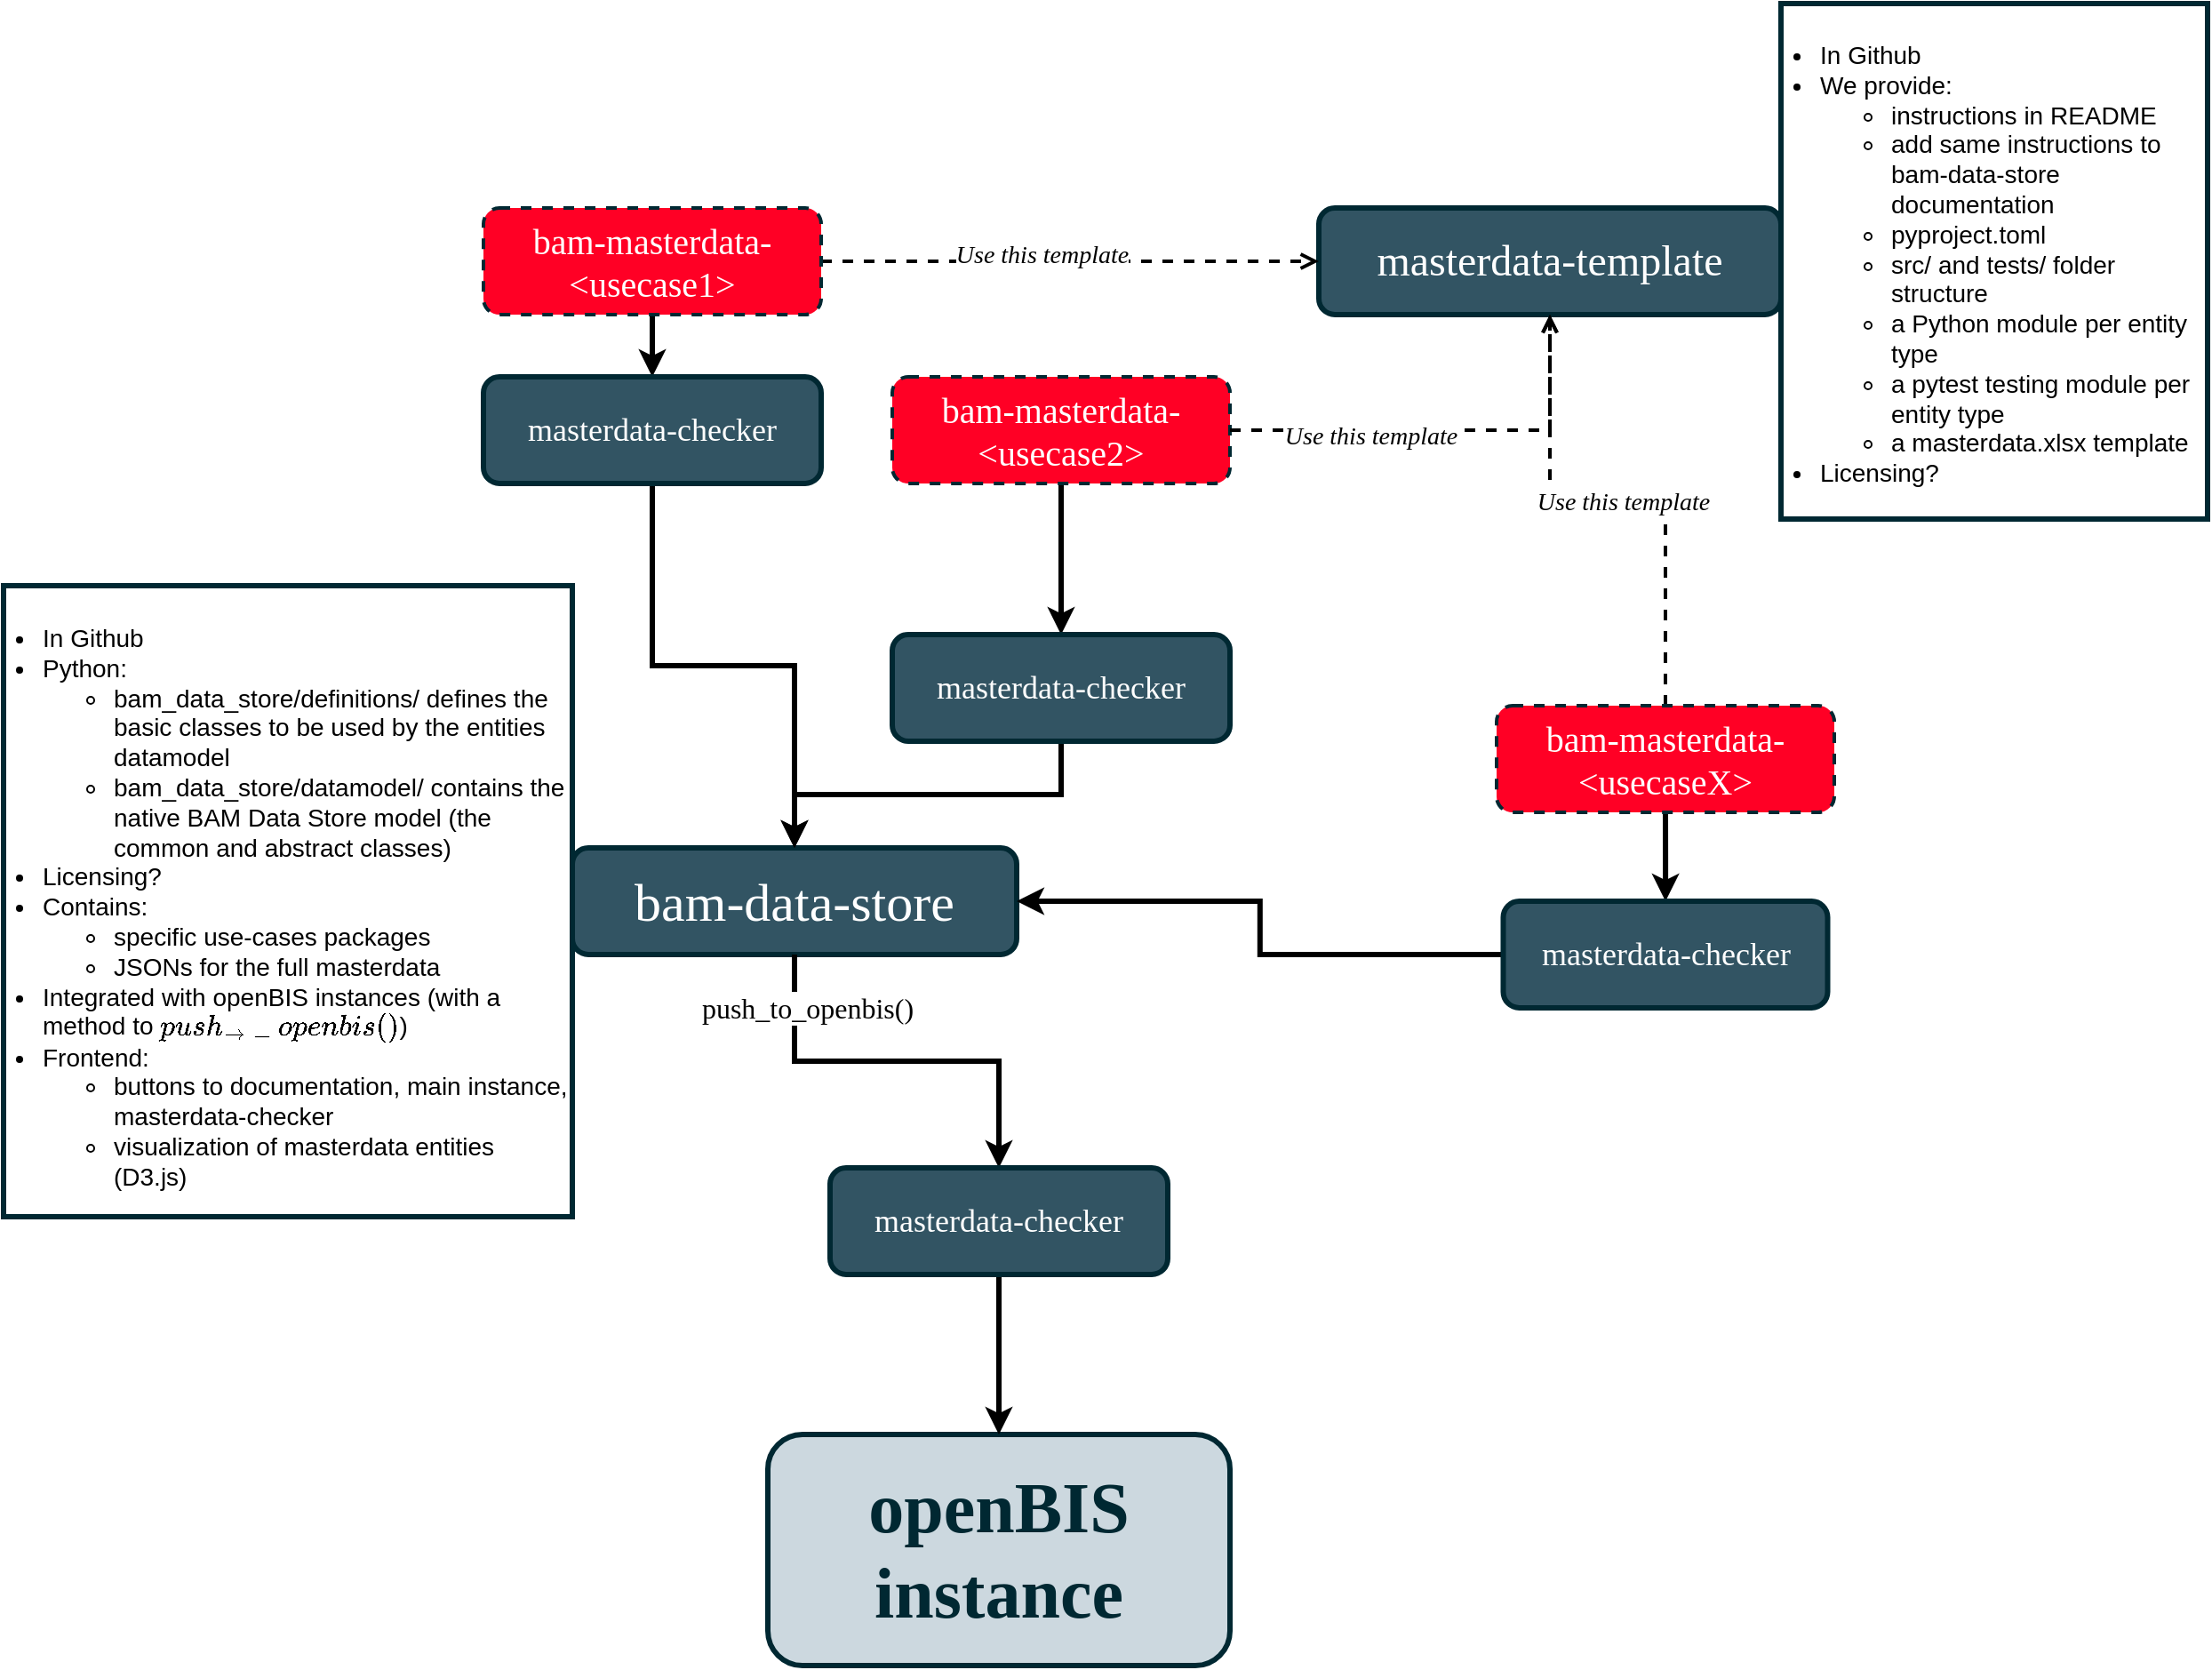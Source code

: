 <mxfile version="25.0.3">
  <diagram name="Page-1" id="0Vyze75IJXNyw1NAYiIs">
    <mxGraphModel dx="2218" dy="1980" grid="1" gridSize="10" guides="1" tooltips="1" connect="1" arrows="1" fold="1" page="1" pageScale="1" pageWidth="850" pageHeight="1100" math="0" shadow="0">
      <root>
        <mxCell id="0" />
        <mxCell id="1" parent="0" />
        <mxCell id="piQVccZ1z7M02Xxa8-p4-25" style="edgeStyle=orthogonalEdgeStyle;rounded=0;orthogonalLoop=1;jettySize=auto;html=1;strokeWidth=3;startArrow=classic;startFill=1;endArrow=none;endFill=0;" edge="1" parent="1" source="piQVccZ1z7M02Xxa8-p4-40" target="piQVccZ1z7M02Xxa8-p4-9">
          <mxGeometry relative="1" as="geometry" />
        </mxCell>
        <mxCell id="piQVccZ1z7M02Xxa8-p4-27" style="edgeStyle=orthogonalEdgeStyle;rounded=0;orthogonalLoop=1;jettySize=auto;html=1;strokeWidth=3;startArrow=classic;startFill=1;endArrow=none;endFill=0;" edge="1" parent="1" source="piQVccZ1z7M02Xxa8-p4-36" target="piQVccZ1z7M02Xxa8-p4-12">
          <mxGeometry relative="1" as="geometry" />
        </mxCell>
        <mxCell id="piQVccZ1z7M02Xxa8-p4-28" style="edgeStyle=orthogonalEdgeStyle;rounded=0;orthogonalLoop=1;jettySize=auto;html=1;strokeWidth=3;startArrow=classic;startFill=1;endArrow=none;endFill=0;" edge="1" parent="1" source="piQVccZ1z7M02Xxa8-p4-38" target="piQVccZ1z7M02Xxa8-p4-11">
          <mxGeometry relative="1" as="geometry" />
        </mxCell>
        <mxCell id="piQVccZ1z7M02Xxa8-p4-7" value="" style="group" vertex="1" connectable="0" parent="1">
          <mxGeometry x="680" y="-145" width="500" height="290" as="geometry" />
        </mxCell>
        <mxCell id="piQVccZ1z7M02Xxa8-p4-6" value="&lt;ul style=&quot;padding-left: 20px;&quot;&gt;&lt;li&gt;In Github&lt;/li&gt;&lt;li&gt;We provide:&lt;/li&gt;&lt;ul&gt;&lt;li&gt;instructions in README&lt;/li&gt;&lt;li&gt;add same instructions to bam-data-store documentation&lt;/li&gt;&lt;li&gt;pyproject.toml&lt;/li&gt;&lt;li&gt;src/ and tests/ folder structure&lt;/li&gt;&lt;li&gt;a Python module per entity type&lt;/li&gt;&lt;li&gt;a pytest testing module per entity type&lt;/li&gt;&lt;li&gt;a masterdata.xlsx template&lt;br&gt;&lt;/li&gt;&lt;/ul&gt;&lt;li&gt;Licensing?&lt;/li&gt;&lt;/ul&gt;" style="rounded=0;whiteSpace=wrap;html=1;strokeWidth=3;strokeColor=#002832;align=left;verticalAlign=top;fontSize=14;" vertex="1" parent="piQVccZ1z7M02Xxa8-p4-7">
          <mxGeometry x="260" width="240" height="290" as="geometry" />
        </mxCell>
        <mxCell id="piQVccZ1z7M02Xxa8-p4-4" value="masterdata-template" style="rounded=1;whiteSpace=wrap;html=1;fillColor=#325463;fontFamily=Klavika;fontColor=#FFFFFF;textShadow=0;fontSize=24;strokeColor=#002832;strokeWidth=3;" vertex="1" parent="piQVccZ1z7M02Xxa8-p4-7">
          <mxGeometry y="115" width="260" height="60" as="geometry" />
        </mxCell>
        <mxCell id="piQVccZ1z7M02Xxa8-p4-13" style="edgeStyle=orthogonalEdgeStyle;rounded=0;orthogonalLoop=1;jettySize=auto;html=1;strokeWidth=2;dashed=1;endArrow=open;endFill=0;" edge="1" parent="1" source="piQVccZ1z7M02Xxa8-p4-9" target="piQVccZ1z7M02Xxa8-p4-4">
          <mxGeometry relative="1" as="geometry" />
        </mxCell>
        <mxCell id="piQVccZ1z7M02Xxa8-p4-17" value="&lt;font style=&quot;font-size: 14px;&quot; face=&quot;Klavika&quot;&gt;&lt;i&gt;Use this template&lt;br&gt;&lt;/i&gt;&lt;/font&gt;" style="edgeLabel;html=1;align=center;verticalAlign=middle;resizable=0;points=[];" vertex="1" connectable="0" parent="piQVccZ1z7M02Xxa8-p4-13">
          <mxGeometry x="-0.118" y="3" relative="1" as="geometry">
            <mxPoint as="offset" />
          </mxGeometry>
        </mxCell>
        <mxCell id="piQVccZ1z7M02Xxa8-p4-9" value="bam-masterdata-&amp;lt;usecase1&amp;gt;" style="rounded=1;whiteSpace=wrap;html=1;fillColor=#FF0025;fontFamily=Klavika;fontColor=#FFFFFF;textShadow=0;fontSize=20;strokeColor=#002832;strokeWidth=2;dashed=1;" vertex="1" parent="1">
          <mxGeometry x="210" y="-30" width="190" height="60" as="geometry" />
        </mxCell>
        <mxCell id="piQVccZ1z7M02Xxa8-p4-20" style="edgeStyle=orthogonalEdgeStyle;rounded=0;orthogonalLoop=1;jettySize=auto;html=1;endArrow=open;endFill=0;strokeWidth=2;dashed=1;" edge="1" parent="1" source="piQVccZ1z7M02Xxa8-p4-12" target="piQVccZ1z7M02Xxa8-p4-4">
          <mxGeometry relative="1" as="geometry" />
        </mxCell>
        <mxCell id="piQVccZ1z7M02Xxa8-p4-22" value="&lt;font style=&quot;font-size: 14px;&quot; face=&quot;Klavika&quot;&gt;&lt;i&gt;Use this template&lt;br&gt;&lt;/i&gt;&lt;/font&gt;" style="edgeLabel;html=1;align=center;verticalAlign=middle;resizable=0;points=[];" vertex="1" connectable="0" parent="piQVccZ1z7M02Xxa8-p4-20">
          <mxGeometry x="-0.051" y="-4" relative="1" as="geometry">
            <mxPoint x="1" as="offset" />
          </mxGeometry>
        </mxCell>
        <mxCell id="piQVccZ1z7M02Xxa8-p4-12" value="bam-masterdata-&amp;lt;usecaseX&amp;gt;" style="rounded=1;whiteSpace=wrap;html=1;fillColor=#FF0025;fontFamily=Klavika;fontColor=#FFFFFF;textShadow=0;fontSize=20;strokeColor=#002832;strokeWidth=2;dashed=1;" vertex="1" parent="1">
          <mxGeometry x="780" y="250" width="190" height="60" as="geometry" />
        </mxCell>
        <mxCell id="piQVccZ1z7M02Xxa8-p4-11" value="bam-masterdata-&amp;lt;usecase2&amp;gt;" style="rounded=1;whiteSpace=wrap;html=1;fillColor=#FF0025;fontFamily=Klavika;fontColor=#FFFFFF;textShadow=0;fontSize=20;strokeColor=#002832;strokeWidth=2;dashed=1;" vertex="1" parent="1">
          <mxGeometry x="440" y="65" width="190" height="60" as="geometry" />
        </mxCell>
        <mxCell id="piQVccZ1z7M02Xxa8-p4-19" style="edgeStyle=orthogonalEdgeStyle;rounded=0;orthogonalLoop=1;jettySize=auto;html=1;strokeWidth=2;dashed=1;endArrow=open;endFill=0;" edge="1" parent="1" source="piQVccZ1z7M02Xxa8-p4-11" target="piQVccZ1z7M02Xxa8-p4-4">
          <mxGeometry relative="1" as="geometry" />
        </mxCell>
        <mxCell id="piQVccZ1z7M02Xxa8-p4-21" value="&lt;font style=&quot;font-size: 14px;&quot; face=&quot;Klavika&quot;&gt;&lt;i&gt;Use this template&lt;br&gt;&lt;/i&gt;&lt;/font&gt;" style="edgeLabel;html=1;align=center;verticalAlign=middle;resizable=0;points=[];" vertex="1" connectable="0" parent="piQVccZ1z7M02Xxa8-p4-19">
          <mxGeometry x="-0.361" y="-4" relative="1" as="geometry">
            <mxPoint as="offset" />
          </mxGeometry>
        </mxCell>
        <mxCell id="piQVccZ1z7M02Xxa8-p4-30" value="" style="group" vertex="1" connectable="0" parent="1">
          <mxGeometry x="-60" y="182.5" width="570" height="355" as="geometry" />
        </mxCell>
        <mxCell id="piQVccZ1z7M02Xxa8-p4-1" value="&lt;font&gt;bam&lt;/font&gt;-data-store" style="rounded=1;whiteSpace=wrap;html=1;fillColor=#325463;fontFamily=Klavika;fontColor=#FFFFFF;textShadow=0;fontSize=30;strokeColor=#002832;strokeWidth=3;" vertex="1" parent="piQVccZ1z7M02Xxa8-p4-30">
          <mxGeometry x="320" y="147.5" width="250" height="60" as="geometry" />
        </mxCell>
        <mxCell id="piQVccZ1z7M02Xxa8-p4-29" value="&lt;ul style=&quot;padding-left: 20px;&quot;&gt;&lt;li&gt;In Github&lt;/li&gt;&lt;li&gt;Python:&lt;/li&gt;&lt;ul&gt;&lt;li&gt;bam_data_store/definitions/ defines the basic classes to be used by the entities datamodel&lt;/li&gt;&lt;li&gt;bam_data_store/datamodel/ contains the native BAM Data Store model (the common and abstract classes)&lt;/li&gt;&lt;/ul&gt;&lt;li&gt;Licensing?&lt;/li&gt;&lt;li&gt;Contains:&lt;/li&gt;&lt;ul&gt;&lt;li&gt;specific use-cases packages&lt;/li&gt;&lt;li&gt;JSONs for the full masterdata&lt;br&gt;&lt;/li&gt;&lt;/ul&gt;&lt;li&gt;Integrated with openBIS instances (with a method to `push_to_openbis()`)&lt;br&gt;&lt;/li&gt;&lt;li&gt;Frontend:&lt;/li&gt;&lt;ul&gt;&lt;li&gt;buttons to documentation, main instance, masterdata-checker&lt;br&gt;&lt;/li&gt;&lt;li&gt;visualization of masterdata entities (D3.js)&lt;br&gt;&lt;/li&gt;&lt;/ul&gt;&lt;/ul&gt;" style="rounded=0;whiteSpace=wrap;html=1;strokeWidth=3;strokeColor=#002832;align=left;verticalAlign=top;fontSize=14;" vertex="1" parent="piQVccZ1z7M02Xxa8-p4-30">
          <mxGeometry width="320" height="355" as="geometry" />
        </mxCell>
        <mxCell id="piQVccZ1z7M02Xxa8-p4-31" value="&lt;div&gt;openBIS&lt;/div&gt;&lt;div&gt;instance&lt;br&gt;&lt;/div&gt;" style="rounded=1;whiteSpace=wrap;html=1;fillColor=#CCD8DF;fontFamily=Klavika;fontColor=#002832;textShadow=0;fontSize=40;strokeColor=#002832;strokeWidth=3;fontStyle=1" vertex="1" parent="1">
          <mxGeometry x="370" y="660" width="260" height="130" as="geometry" />
        </mxCell>
        <mxCell id="piQVccZ1z7M02Xxa8-p4-32" style="edgeStyle=orthogonalEdgeStyle;rounded=0;orthogonalLoop=1;jettySize=auto;html=1;strokeWidth=3;" edge="1" parent="1" source="piQVccZ1z7M02Xxa8-p4-5" target="piQVccZ1z7M02Xxa8-p4-31">
          <mxGeometry relative="1" as="geometry" />
        </mxCell>
        <mxCell id="piQVccZ1z7M02Xxa8-p4-34" value="" style="edgeStyle=orthogonalEdgeStyle;rounded=0;orthogonalLoop=1;jettySize=auto;html=1;strokeWidth=3;" edge="1" parent="1" source="piQVccZ1z7M02Xxa8-p4-1" target="piQVccZ1z7M02Xxa8-p4-5">
          <mxGeometry relative="1" as="geometry">
            <mxPoint x="385" y="390" as="sourcePoint" />
            <mxPoint x="500" y="660" as="targetPoint" />
          </mxGeometry>
        </mxCell>
        <mxCell id="piQVccZ1z7M02Xxa8-p4-35" value="&lt;font face=&quot;Klavika&quot; style=&quot;font-size: 16px;&quot;&gt;push_to_openbis()&lt;/font&gt;" style="edgeLabel;html=1;align=center;verticalAlign=middle;resizable=0;points=[];" vertex="1" connectable="0" parent="piQVccZ1z7M02Xxa8-p4-34">
          <mxGeometry x="-0.096" y="1" relative="1" as="geometry">
            <mxPoint x="-39" y="-29" as="offset" />
          </mxGeometry>
        </mxCell>
        <mxCell id="piQVccZ1z7M02Xxa8-p4-5" value="masterdata-checker" style="rounded=1;whiteSpace=wrap;html=1;fillColor=#325463;fontFamily=Klavika;fontColor=#FFFFFF;textShadow=0;fontSize=18;strokeColor=#002832;strokeWidth=3;" vertex="1" parent="1">
          <mxGeometry x="405" y="510" width="190" height="60" as="geometry" />
        </mxCell>
        <mxCell id="piQVccZ1z7M02Xxa8-p4-37" value="" style="edgeStyle=orthogonalEdgeStyle;rounded=0;orthogonalLoop=1;jettySize=auto;html=1;strokeWidth=3;startArrow=classic;startFill=1;endArrow=none;endFill=0;" edge="1" parent="1" source="piQVccZ1z7M02Xxa8-p4-1" target="piQVccZ1z7M02Xxa8-p4-36">
          <mxGeometry relative="1" as="geometry">
            <mxPoint x="510" y="360" as="sourcePoint" />
            <mxPoint x="785" y="280" as="targetPoint" />
          </mxGeometry>
        </mxCell>
        <mxCell id="piQVccZ1z7M02Xxa8-p4-36" value="masterdata-checker" style="rounded=1;whiteSpace=wrap;html=1;fillColor=#325463;fontFamily=Klavika;fontColor=#FFFFFF;textShadow=0;fontSize=18;strokeColor=#002832;strokeWidth=3;" vertex="1" parent="1">
          <mxGeometry x="783.75" y="360" width="182.5" height="60" as="geometry" />
        </mxCell>
        <mxCell id="piQVccZ1z7M02Xxa8-p4-39" value="" style="edgeStyle=orthogonalEdgeStyle;rounded=0;orthogonalLoop=1;jettySize=auto;html=1;strokeWidth=3;startArrow=classic;startFill=1;endArrow=none;endFill=0;" edge="1" parent="1" source="piQVccZ1z7M02Xxa8-p4-1" target="piQVccZ1z7M02Xxa8-p4-38">
          <mxGeometry relative="1" as="geometry">
            <mxPoint x="385" y="330" as="sourcePoint" />
            <mxPoint x="520" y="150" as="targetPoint" />
          </mxGeometry>
        </mxCell>
        <mxCell id="piQVccZ1z7M02Xxa8-p4-38" value="masterdata-checker" style="rounded=1;whiteSpace=wrap;html=1;fillColor=#325463;fontFamily=Klavika;fontColor=#FFFFFF;textShadow=0;fontSize=18;strokeColor=#002832;strokeWidth=3;" vertex="1" parent="1">
          <mxGeometry x="440" y="210" width="190" height="60" as="geometry" />
        </mxCell>
        <mxCell id="piQVccZ1z7M02Xxa8-p4-41" value="" style="edgeStyle=orthogonalEdgeStyle;rounded=0;orthogonalLoop=1;jettySize=auto;html=1;strokeWidth=3;startArrow=classic;startFill=1;endArrow=none;endFill=0;" edge="1" parent="1" source="piQVccZ1z7M02Xxa8-p4-1" target="piQVccZ1z7M02Xxa8-p4-40">
          <mxGeometry relative="1" as="geometry">
            <mxPoint x="385" y="330" as="sourcePoint" />
            <mxPoint x="305" y="30" as="targetPoint" />
          </mxGeometry>
        </mxCell>
        <mxCell id="piQVccZ1z7M02Xxa8-p4-40" value="masterdata-checker" style="rounded=1;whiteSpace=wrap;html=1;fillColor=#325463;fontFamily=Klavika;fontColor=#FFFFFF;textShadow=0;fontSize=18;strokeColor=#002832;strokeWidth=3;" vertex="1" parent="1">
          <mxGeometry x="210" y="65" width="190" height="60" as="geometry" />
        </mxCell>
      </root>
    </mxGraphModel>
  </diagram>
</mxfile>
